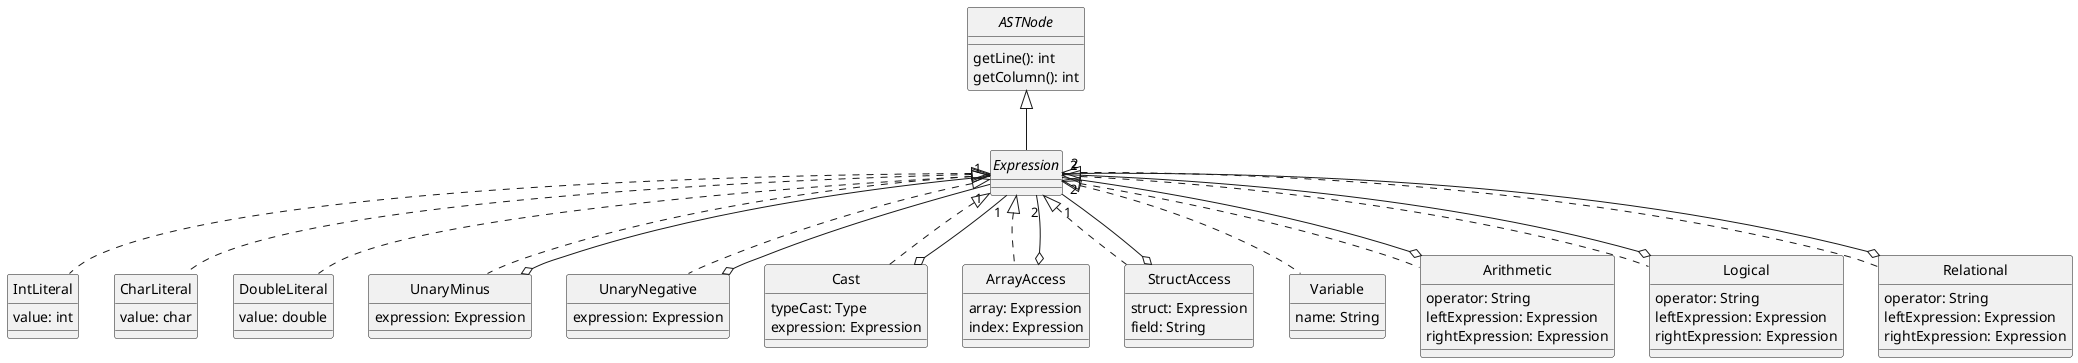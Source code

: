 @startuml Expressions
skinparam style strictuml
skinparam monochrome true


interface ASTNode {
    getLine(): int
    getColumn(): int
}

interface Expression

class IntLiteral {
    value: int
}

class CharLiteral {
    value: char
}

class DoubleLiteral {
    value: double
}

class UnaryMinus {
    expression: Expression
}

class UnaryNegative {
    expression: Expression
}

class Cast {
    typeCast: Type
    expression: Expression
}

class ArrayAccess {
    array: Expression
    index: Expression
}

class StructAccess {
    struct: Expression
    field: String
}

class Variable {
    name: String
}

class Arithmetic {
    operator: String
    leftExpression: Expression
    rightExpression: Expression
}

class Logical {
    operator: String
    leftExpression: Expression
    rightExpression: Expression
}

class Relational {
    operator: String
    leftExpression: Expression
    rightExpression: Expression
}
ASTNode <|-- Expression

Expression <|.. IntLiteral
Expression <|.. CharLiteral
Expression <|.. DoubleLiteral
Expression <|.. UnaryMinus
Expression <|.. UnaryNegative
Expression <|.. Cast
Expression <|.. Arithmetic
Expression <|.. ArrayAccess
Expression <|.. StructAccess
Expression <|.. Relational
Expression <|.. Variable
Expression <|.. Logical

UnaryMinus o-- "1" Expression
UnaryNegative o-- "1" Expression
StructAccess o-- "1" Expression
Cast o-- "1" Expression

ArrayAccess o-- "2" Expression
Arithmetic o-- "2" Expression
Logical o-- "2" Expression
Relational o-- "2" Expression
@enduml
